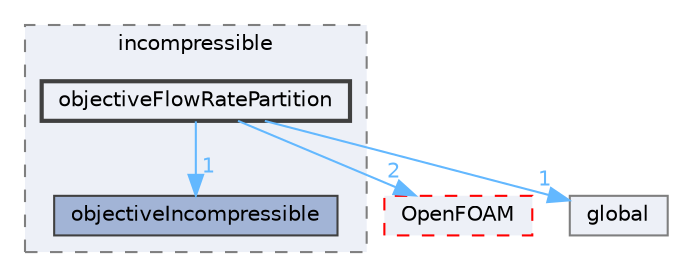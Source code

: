 digraph "src/optimisation/adjointOptimisation/adjoint/objectives/incompressible/objectiveFlowRatePartition"
{
 // LATEX_PDF_SIZE
  bgcolor="transparent";
  edge [fontname=Helvetica,fontsize=10,labelfontname=Helvetica,labelfontsize=10];
  node [fontname=Helvetica,fontsize=10,shape=box,height=0.2,width=0.4];
  compound=true
  subgraph clusterdir_59bc66a6dc9243eca0911879966deb11 {
    graph [ bgcolor="#edf0f7", pencolor="grey50", label="incompressible", fontname=Helvetica,fontsize=10 style="filled,dashed", URL="dir_59bc66a6dc9243eca0911879966deb11.html",tooltip=""]
  dir_c41866a3dc3254ac17157dda7c270a3c [label="objectiveIncompressible", fillcolor="#a2b4d6", color="grey25", style="filled", URL="dir_c41866a3dc3254ac17157dda7c270a3c.html",tooltip=""];
  dir_536e0fc47091042a45bb91616f8965a0 [label="objectiveFlowRatePartition", fillcolor="#edf0f7", color="grey25", style="filled,bold", URL="dir_536e0fc47091042a45bb91616f8965a0.html",tooltip=""];
  }
  dir_c5473ff19b20e6ec4dfe5c310b3778a8 [label="OpenFOAM", fillcolor="#edf0f7", color="red", style="filled,dashed", URL="dir_c5473ff19b20e6ec4dfe5c310b3778a8.html",tooltip=""];
  dir_dd56dc4c5f6c51768e20e60d3fce2a94 [label="global", fillcolor="#edf0f7", color="grey50", style="filled", URL="dir_dd56dc4c5f6c51768e20e60d3fce2a94.html",tooltip=""];
  dir_536e0fc47091042a45bb91616f8965a0->dir_c41866a3dc3254ac17157dda7c270a3c [headlabel="1", labeldistance=1.5 headhref="dir_002659_002661.html" href="dir_002659_002661.html" color="steelblue1" fontcolor="steelblue1"];
  dir_536e0fc47091042a45bb91616f8965a0->dir_c5473ff19b20e6ec4dfe5c310b3778a8 [headlabel="2", labeldistance=1.5 headhref="dir_002659_002695.html" href="dir_002659_002695.html" color="steelblue1" fontcolor="steelblue1"];
  dir_536e0fc47091042a45bb91616f8965a0->dir_dd56dc4c5f6c51768e20e60d3fce2a94 [headlabel="1", labeldistance=1.5 headhref="dir_002659_001646.html" href="dir_002659_001646.html" color="steelblue1" fontcolor="steelblue1"];
}
